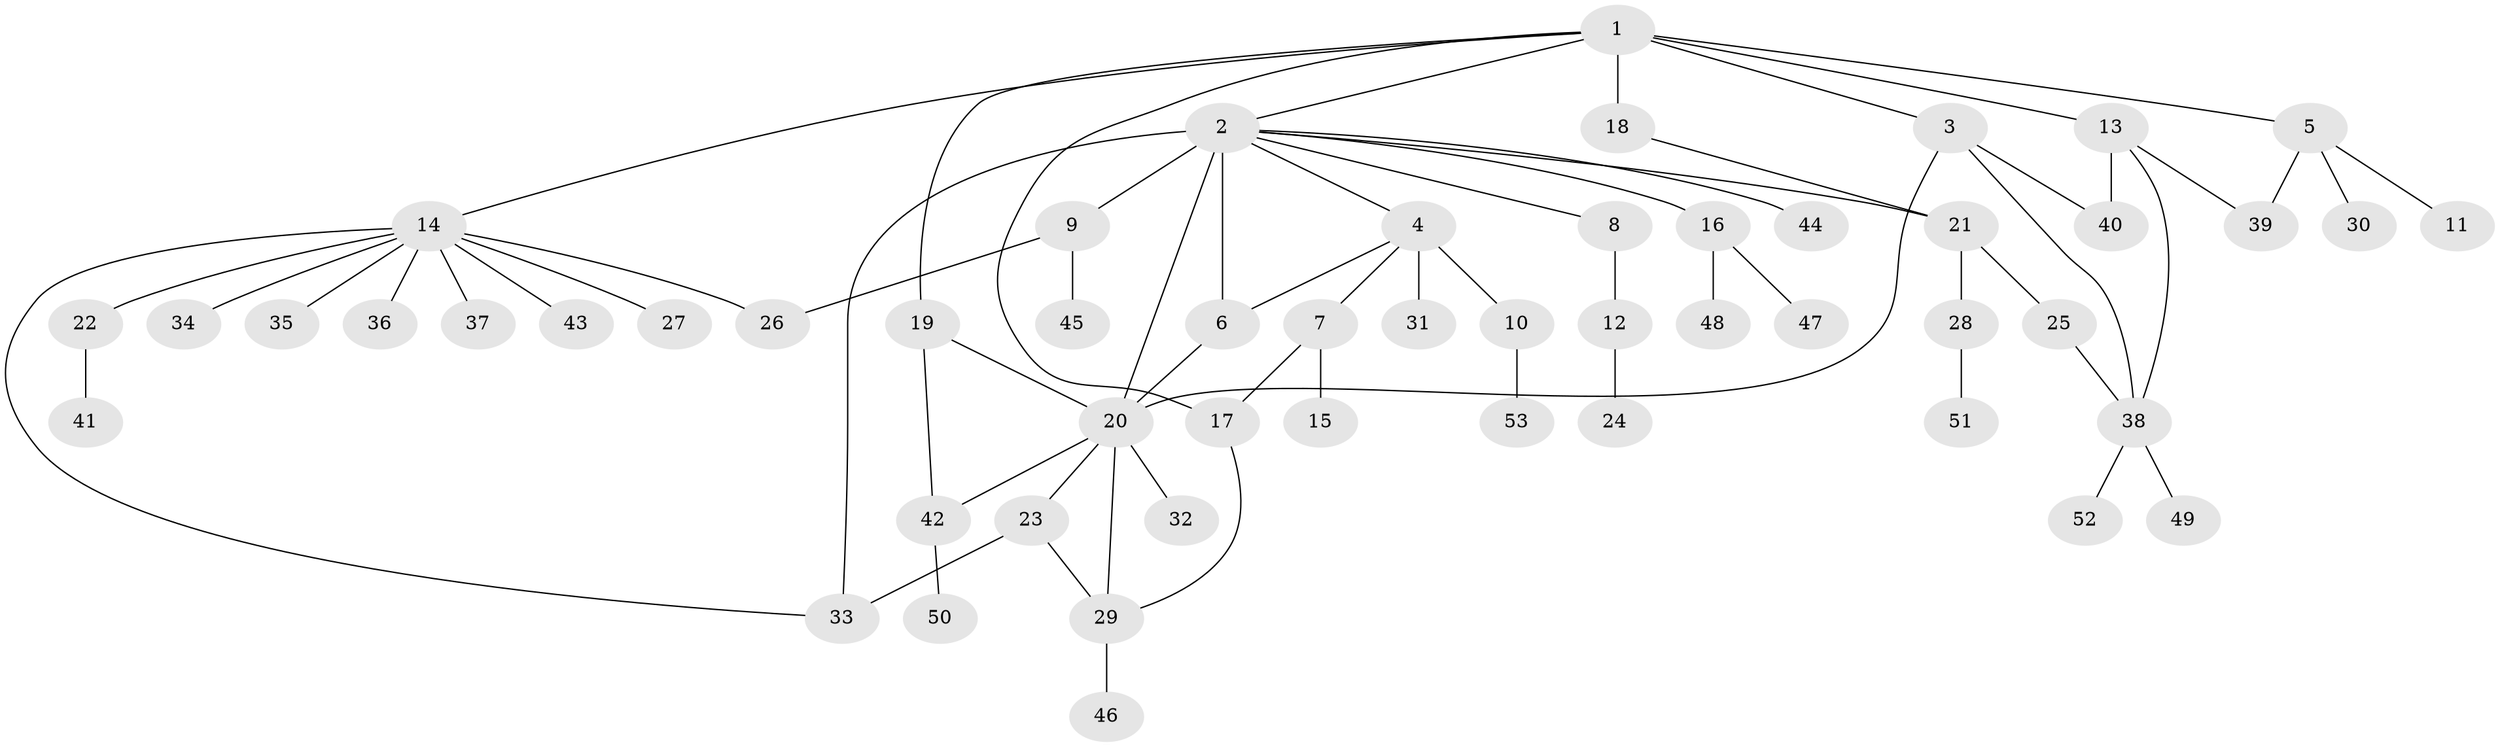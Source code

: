// original degree distribution, {13: 0.009433962264150943, 17: 0.009433962264150943, 5: 0.05660377358490566, 11: 0.018867924528301886, 1: 0.5849056603773585, 3: 0.08490566037735849, 2: 0.1509433962264151, 4: 0.0660377358490566, 9: 0.009433962264150943, 6: 0.009433962264150943}
// Generated by graph-tools (version 1.1) at 2025/35/03/09/25 02:35:25]
// undirected, 53 vertices, 68 edges
graph export_dot {
graph [start="1"]
  node [color=gray90,style=filled];
  1;
  2;
  3;
  4;
  5;
  6;
  7;
  8;
  9;
  10;
  11;
  12;
  13;
  14;
  15;
  16;
  17;
  18;
  19;
  20;
  21;
  22;
  23;
  24;
  25;
  26;
  27;
  28;
  29;
  30;
  31;
  32;
  33;
  34;
  35;
  36;
  37;
  38;
  39;
  40;
  41;
  42;
  43;
  44;
  45;
  46;
  47;
  48;
  49;
  50;
  51;
  52;
  53;
  1 -- 2 [weight=1.0];
  1 -- 3 [weight=1.0];
  1 -- 5 [weight=1.0];
  1 -- 13 [weight=1.0];
  1 -- 14 [weight=1.0];
  1 -- 17 [weight=1.0];
  1 -- 18 [weight=5.0];
  1 -- 19 [weight=1.0];
  2 -- 4 [weight=1.0];
  2 -- 6 [weight=6.0];
  2 -- 8 [weight=1.0];
  2 -- 9 [weight=1.0];
  2 -- 16 [weight=1.0];
  2 -- 20 [weight=1.0];
  2 -- 21 [weight=1.0];
  2 -- 33 [weight=1.0];
  2 -- 44 [weight=1.0];
  3 -- 20 [weight=1.0];
  3 -- 38 [weight=1.0];
  3 -- 40 [weight=1.0];
  4 -- 6 [weight=1.0];
  4 -- 7 [weight=2.0];
  4 -- 10 [weight=1.0];
  4 -- 31 [weight=5.0];
  5 -- 11 [weight=1.0];
  5 -- 30 [weight=1.0];
  5 -- 39 [weight=1.0];
  6 -- 20 [weight=1.0];
  7 -- 15 [weight=2.0];
  7 -- 17 [weight=1.0];
  8 -- 12 [weight=3.0];
  9 -- 26 [weight=1.0];
  9 -- 45 [weight=1.0];
  10 -- 53 [weight=1.0];
  12 -- 24 [weight=1.0];
  13 -- 38 [weight=1.0];
  13 -- 39 [weight=1.0];
  13 -- 40 [weight=3.0];
  14 -- 22 [weight=1.0];
  14 -- 26 [weight=1.0];
  14 -- 27 [weight=1.0];
  14 -- 33 [weight=1.0];
  14 -- 34 [weight=1.0];
  14 -- 35 [weight=1.0];
  14 -- 36 [weight=1.0];
  14 -- 37 [weight=1.0];
  14 -- 43 [weight=1.0];
  16 -- 47 [weight=1.0];
  16 -- 48 [weight=1.0];
  17 -- 29 [weight=1.0];
  18 -- 21 [weight=1.0];
  19 -- 20 [weight=1.0];
  19 -- 42 [weight=1.0];
  20 -- 23 [weight=1.0];
  20 -- 29 [weight=1.0];
  20 -- 32 [weight=1.0];
  20 -- 42 [weight=1.0];
  21 -- 25 [weight=1.0];
  21 -- 28 [weight=1.0];
  22 -- 41 [weight=1.0];
  23 -- 29 [weight=1.0];
  23 -- 33 [weight=2.0];
  25 -- 38 [weight=1.0];
  28 -- 51 [weight=1.0];
  29 -- 46 [weight=1.0];
  38 -- 49 [weight=1.0];
  38 -- 52 [weight=1.0];
  42 -- 50 [weight=2.0];
}
